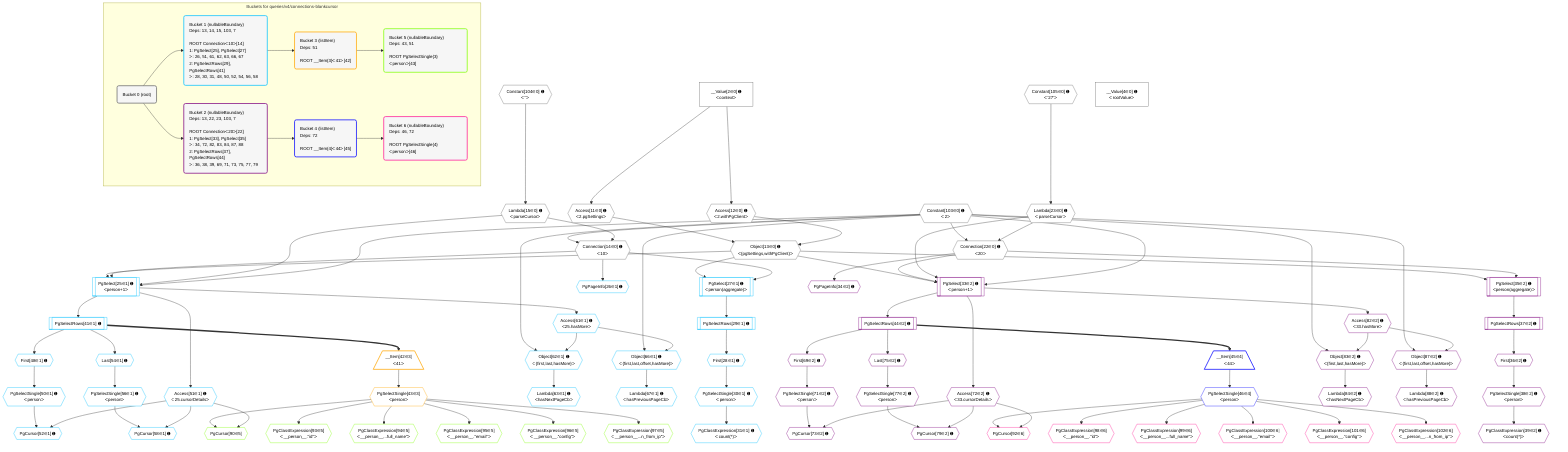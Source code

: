 %%{init: {'themeVariables': { 'fontSize': '12px'}}}%%
graph TD
    classDef path fill:#eee,stroke:#000,color:#000
    classDef plan fill:#fff,stroke-width:1px,color:#000
    classDef itemplan fill:#fff,stroke-width:2px,color:#000
    classDef unbatchedplan fill:#dff,stroke-width:1px,color:#000
    classDef sideeffectplan fill:#fcc,stroke-width:2px,color:#000
    classDef bucket fill:#f6f6f6,color:#000,stroke-width:2px,text-align:left

    subgraph "Buckets for queries/v4/connections-blankcursor"
    Bucket0("Bucket 0 (root)"):::bucket
    Bucket1("Bucket 1 (nullableBoundary)<br />Deps: 13, 14, 15, 103, 7<br /><br />ROOT Connectionᐸ10ᐳ[14]<br />1: PgSelect[25], PgSelect[27]<br />ᐳ: 26, 51, 61, 62, 63, 66, 67<br />2: PgSelectRows[29], PgSelectRows[41]<br />ᐳ: 28, 30, 31, 48, 50, 52, 54, 56, 58"):::bucket
    Bucket2("Bucket 2 (nullableBoundary)<br />Deps: 13, 22, 23, 103, 7<br /><br />ROOT Connectionᐸ20ᐳ[22]<br />1: PgSelect[33], PgSelect[35]<br />ᐳ: 34, 72, 82, 83, 84, 87, 88<br />2: PgSelectRows[37], PgSelectRows[44]<br />ᐳ: 36, 38, 39, 69, 71, 73, 75, 77, 79"):::bucket
    Bucket3("Bucket 3 (listItem)<br />Deps: 51<br /><br />ROOT __Item{3}ᐸ41ᐳ[42]"):::bucket
    Bucket4("Bucket 4 (listItem)<br />Deps: 72<br /><br />ROOT __Item{4}ᐸ44ᐳ[45]"):::bucket
    Bucket5("Bucket 5 (nullableBoundary)<br />Deps: 43, 51<br /><br />ROOT PgSelectSingle{3}ᐸpersonᐳ[43]"):::bucket
    Bucket6("Bucket 6 (nullableBoundary)<br />Deps: 46, 72<br /><br />ROOT PgSelectSingle{4}ᐸpersonᐳ[46]"):::bucket
    end
    Bucket0 --> Bucket1 & Bucket2
    Bucket1 --> Bucket3
    Bucket2 --> Bucket4
    Bucket3 --> Bucket5
    Bucket4 --> Bucket6

    %% plan dependencies
    Object13{{"Object[13∈0] ➊<br />ᐸ{pgSettings,withPgClient}ᐳ"}}:::plan
    Access11{{"Access[11∈0] ➊<br />ᐸ2.pgSettingsᐳ"}}:::plan
    Access12{{"Access[12∈0] ➊<br />ᐸ2.withPgClientᐳ"}}:::plan
    Access11 & Access12 --> Object13
    Connection14{{"Connection[14∈0] ➊<br />ᐸ10ᐳ"}}:::plan
    Constant103{{"Constant[103∈0] ➊<br />ᐸ2ᐳ"}}:::plan
    Lambda15{{"Lambda[15∈0] ➊<br />ᐸparseCursorᐳ"}}:::plan
    Constant103 & Lambda15 --> Connection14
    Connection22{{"Connection[22∈0] ➊<br />ᐸ20ᐳ"}}:::plan
    Lambda23{{"Lambda[23∈0] ➊<br />ᐸparseCursorᐳ"}}:::plan
    Constant103 & Lambda23 --> Connection22
    __Value2["__Value[2∈0] ➊<br />ᐸcontextᐳ"]:::plan
    __Value2 --> Access11
    __Value2 --> Access12
    Constant104{{"Constant[104∈0] ➊<br />ᐸ''ᐳ"}}:::plan
    Constant104 --> Lambda15
    Constant105{{"Constant[105∈0] ➊<br />ᐸ'27'ᐳ"}}:::plan
    Constant105 --> Lambda23
    __Value4["__Value[4∈0] ➊<br />ᐸrootValueᐳ"]:::plan
    PgSelect25[["PgSelect[25∈1] ➊<br />ᐸperson+1ᐳ"]]:::plan
    Object13 & Connection14 & Lambda15 & Constant103 --> PgSelect25
    Object66{{"Object[66∈1] ➊<br />ᐸ{first,last,offset,hasMore}ᐳ"}}:::plan
    Access61{{"Access[61∈1] ➊<br />ᐸ25.hasMoreᐳ"}}:::plan
    Constant103 & Access61 --> Object66
    Object62{{"Object[62∈1] ➊<br />ᐸ{first,last,hasMore}ᐳ"}}:::plan
    Constant103 & Access61 --> Object62
    PgSelect27[["PgSelect[27∈1] ➊<br />ᐸperson(aggregate)ᐳ"]]:::plan
    Object13 & Connection14 --> PgSelect27
    PgCursor52{{"PgCursor[52∈1] ➊"}}:::plan
    PgSelectSingle50{{"PgSelectSingle[50∈1] ➊<br />ᐸpersonᐳ"}}:::plan
    Access51{{"Access[51∈1] ➊<br />ᐸ25.cursorDetailsᐳ"}}:::plan
    PgSelectSingle50 & Access51 --> PgCursor52
    PgCursor58{{"PgCursor[58∈1] ➊"}}:::plan
    PgSelectSingle56{{"PgSelectSingle[56∈1] ➊<br />ᐸpersonᐳ"}}:::plan
    PgSelectSingle56 & Access51 --> PgCursor58
    PgPageInfo26{{"PgPageInfo[26∈1] ➊"}}:::plan
    Connection14 --> PgPageInfo26
    First28{{"First[28∈1] ➊"}}:::plan
    PgSelectRows29[["PgSelectRows[29∈1] ➊"]]:::plan
    PgSelectRows29 --> First28
    PgSelect27 --> PgSelectRows29
    PgSelectSingle30{{"PgSelectSingle[30∈1] ➊<br />ᐸpersonᐳ"}}:::plan
    First28 --> PgSelectSingle30
    PgClassExpression31{{"PgClassExpression[31∈1] ➊<br />ᐸcount(*)ᐳ"}}:::plan
    PgSelectSingle30 --> PgClassExpression31
    PgSelectRows41[["PgSelectRows[41∈1] ➊"]]:::plan
    PgSelect25 --> PgSelectRows41
    First48{{"First[48∈1] ➊"}}:::plan
    PgSelectRows41 --> First48
    First48 --> PgSelectSingle50
    PgSelect25 --> Access51
    Last54{{"Last[54∈1] ➊"}}:::plan
    PgSelectRows41 --> Last54
    Last54 --> PgSelectSingle56
    PgSelect25 --> Access61
    Lambda63{{"Lambda[63∈1] ➊<br />ᐸhasNextPageCbᐳ"}}:::plan
    Object62 --> Lambda63
    Lambda67{{"Lambda[67∈1] ➊<br />ᐸhasPreviousPageCbᐳ"}}:::plan
    Object66 --> Lambda67
    __Item42[/"__Item[42∈3]<br />ᐸ41ᐳ"\]:::itemplan
    PgSelectRows41 ==> __Item42
    PgSelectSingle43{{"PgSelectSingle[43∈3]<br />ᐸpersonᐳ"}}:::plan
    __Item42 --> PgSelectSingle43
    PgCursor90{{"PgCursor[90∈5]"}}:::plan
    PgSelectSingle43 & Access51 --> PgCursor90
    PgClassExpression93{{"PgClassExpression[93∈5]<br />ᐸ__person__.”id”ᐳ"}}:::plan
    PgSelectSingle43 --> PgClassExpression93
    PgClassExpression94{{"PgClassExpression[94∈5]<br />ᐸ__person__...full_name”ᐳ"}}:::plan
    PgSelectSingle43 --> PgClassExpression94
    PgClassExpression95{{"PgClassExpression[95∈5]<br />ᐸ__person__.”email”ᐳ"}}:::plan
    PgSelectSingle43 --> PgClassExpression95
    PgClassExpression96{{"PgClassExpression[96∈5]<br />ᐸ__person__.”config”ᐳ"}}:::plan
    PgSelectSingle43 --> PgClassExpression96
    PgClassExpression97{{"PgClassExpression[97∈5]<br />ᐸ__person__...n_from_ip”ᐳ"}}:::plan
    PgSelectSingle43 --> PgClassExpression97
    PgSelect33[["PgSelect[33∈2] ➊<br />ᐸperson+1ᐳ"]]:::plan
    Object13 & Connection22 & Lambda23 & Constant103 --> PgSelect33
    Object87{{"Object[87∈2] ➊<br />ᐸ{first,last,offset,hasMore}ᐳ"}}:::plan
    Access82{{"Access[82∈2] ➊<br />ᐸ33.hasMoreᐳ"}}:::plan
    Constant103 & Access82 --> Object87
    Object83{{"Object[83∈2] ➊<br />ᐸ{first,last,hasMore}ᐳ"}}:::plan
    Constant103 & Access82 --> Object83
    PgSelect35[["PgSelect[35∈2] ➊<br />ᐸperson(aggregate)ᐳ"]]:::plan
    Object13 & Connection22 --> PgSelect35
    PgCursor73{{"PgCursor[73∈2] ➊"}}:::plan
    PgSelectSingle71{{"PgSelectSingle[71∈2] ➊<br />ᐸpersonᐳ"}}:::plan
    Access72{{"Access[72∈2] ➊<br />ᐸ33.cursorDetailsᐳ"}}:::plan
    PgSelectSingle71 & Access72 --> PgCursor73
    PgCursor79{{"PgCursor[79∈2] ➊"}}:::plan
    PgSelectSingle77{{"PgSelectSingle[77∈2] ➊<br />ᐸpersonᐳ"}}:::plan
    PgSelectSingle77 & Access72 --> PgCursor79
    PgPageInfo34{{"PgPageInfo[34∈2] ➊"}}:::plan
    Connection22 --> PgPageInfo34
    First36{{"First[36∈2] ➊"}}:::plan
    PgSelectRows37[["PgSelectRows[37∈2] ➊"]]:::plan
    PgSelectRows37 --> First36
    PgSelect35 --> PgSelectRows37
    PgSelectSingle38{{"PgSelectSingle[38∈2] ➊<br />ᐸpersonᐳ"}}:::plan
    First36 --> PgSelectSingle38
    PgClassExpression39{{"PgClassExpression[39∈2] ➊<br />ᐸcount(*)ᐳ"}}:::plan
    PgSelectSingle38 --> PgClassExpression39
    PgSelectRows44[["PgSelectRows[44∈2] ➊"]]:::plan
    PgSelect33 --> PgSelectRows44
    First69{{"First[69∈2] ➊"}}:::plan
    PgSelectRows44 --> First69
    First69 --> PgSelectSingle71
    PgSelect33 --> Access72
    Last75{{"Last[75∈2] ➊"}}:::plan
    PgSelectRows44 --> Last75
    Last75 --> PgSelectSingle77
    PgSelect33 --> Access82
    Lambda84{{"Lambda[84∈2] ➊<br />ᐸhasNextPageCbᐳ"}}:::plan
    Object83 --> Lambda84
    Lambda88{{"Lambda[88∈2] ➊<br />ᐸhasPreviousPageCbᐳ"}}:::plan
    Object87 --> Lambda88
    __Item45[/"__Item[45∈4]<br />ᐸ44ᐳ"\]:::itemplan
    PgSelectRows44 ==> __Item45
    PgSelectSingle46{{"PgSelectSingle[46∈4]<br />ᐸpersonᐳ"}}:::plan
    __Item45 --> PgSelectSingle46
    PgCursor92{{"PgCursor[92∈6]"}}:::plan
    PgSelectSingle46 & Access72 --> PgCursor92
    PgClassExpression98{{"PgClassExpression[98∈6]<br />ᐸ__person__.”id”ᐳ"}}:::plan
    PgSelectSingle46 --> PgClassExpression98
    PgClassExpression99{{"PgClassExpression[99∈6]<br />ᐸ__person__...full_name”ᐳ"}}:::plan
    PgSelectSingle46 --> PgClassExpression99
    PgClassExpression100{{"PgClassExpression[100∈6]<br />ᐸ__person__.”email”ᐳ"}}:::plan
    PgSelectSingle46 --> PgClassExpression100
    PgClassExpression101{{"PgClassExpression[101∈6]<br />ᐸ__person__.”config”ᐳ"}}:::plan
    PgSelectSingle46 --> PgClassExpression101
    PgClassExpression102{{"PgClassExpression[102∈6]<br />ᐸ__person__...n_from_ip”ᐳ"}}:::plan
    PgSelectSingle46 --> PgClassExpression102

    %% define steps
    classDef bucket0 stroke:#696969
    class Bucket0,__Value2,__Value4,Access11,Access12,Object13,Connection14,Lambda15,Connection22,Lambda23,Constant103,Constant104,Constant105 bucket0
    classDef bucket1 stroke:#00bfff
    class Bucket1,PgSelect25,PgPageInfo26,PgSelect27,First28,PgSelectRows29,PgSelectSingle30,PgClassExpression31,PgSelectRows41,First48,PgSelectSingle50,Access51,PgCursor52,Last54,PgSelectSingle56,PgCursor58,Access61,Object62,Lambda63,Object66,Lambda67 bucket1
    classDef bucket2 stroke:#7f007f
    class Bucket2,PgSelect33,PgPageInfo34,PgSelect35,First36,PgSelectRows37,PgSelectSingle38,PgClassExpression39,PgSelectRows44,First69,PgSelectSingle71,Access72,PgCursor73,Last75,PgSelectSingle77,PgCursor79,Access82,Object83,Lambda84,Object87,Lambda88 bucket2
    classDef bucket3 stroke:#ffa500
    class Bucket3,__Item42,PgSelectSingle43 bucket3
    classDef bucket4 stroke:#0000ff
    class Bucket4,__Item45,PgSelectSingle46 bucket4
    classDef bucket5 stroke:#7fff00
    class Bucket5,PgCursor90,PgClassExpression93,PgClassExpression94,PgClassExpression95,PgClassExpression96,PgClassExpression97 bucket5
    classDef bucket6 stroke:#ff1493
    class Bucket6,PgCursor92,PgClassExpression98,PgClassExpression99,PgClassExpression100,PgClassExpression101,PgClassExpression102 bucket6